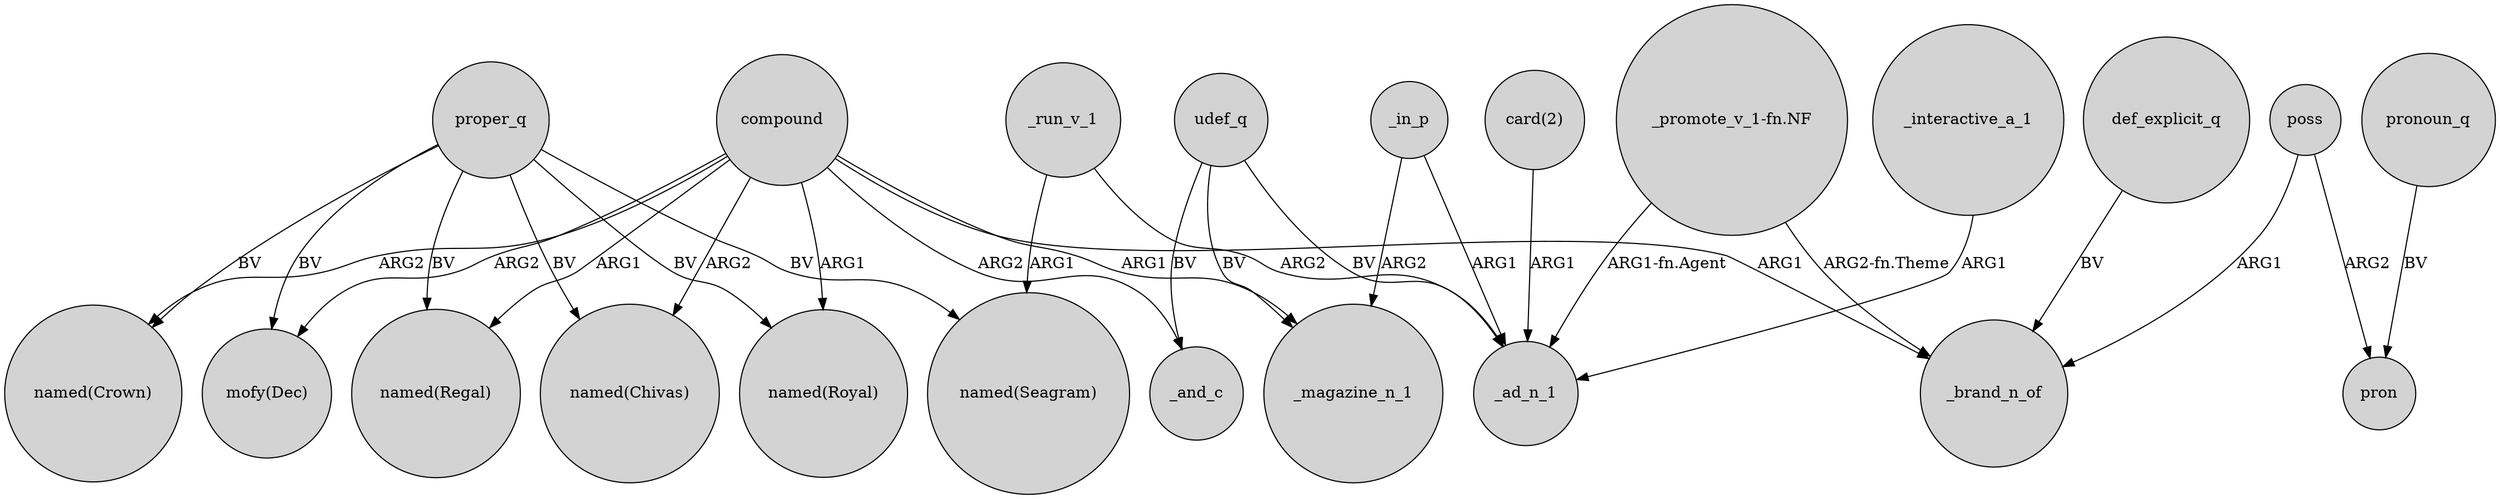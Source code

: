digraph {
	node [shape=circle style=filled]
	compound -> "named(Royal)" [label=ARG1]
	_run_v_1 -> _ad_n_1 [label=ARG2]
	poss -> pron [label=ARG2]
	proper_q -> "named(Regal)" [label=BV]
	proper_q -> "named(Royal)" [label=BV]
	"card(2)" -> _ad_n_1 [label=ARG1]
	proper_q -> "mofy(Dec)" [label=BV]
	compound -> _brand_n_of [label=ARG1]
	proper_q -> "named(Crown)" [label=BV]
	_in_p -> _ad_n_1 [label=ARG1]
	compound -> "named(Chivas)" [label=ARG2]
	udef_q -> _magazine_n_1 [label=BV]
	pronoun_q -> pron [label=BV]
	_run_v_1 -> "named(Seagram)" [label=ARG1]
	compound -> _and_c [label=ARG2]
	proper_q -> "named(Chivas)" [label=BV]
	compound -> "named(Regal)" [label=ARG1]
	def_explicit_q -> _brand_n_of [label=BV]
	udef_q -> _ad_n_1 [label=BV]
	_in_p -> _magazine_n_1 [label=ARG2]
	compound -> _magazine_n_1 [label=ARG1]
	proper_q -> "named(Seagram)" [label=BV]
	_interactive_a_1 -> _ad_n_1 [label=ARG1]
	udef_q -> _and_c [label=BV]
	compound -> "named(Crown)" [label=ARG2]
	poss -> _brand_n_of [label=ARG1]
	"_promote_v_1-fn.NF" -> _brand_n_of [label="ARG2-fn.Theme"]
	compound -> "mofy(Dec)" [label=ARG2]
	"_promote_v_1-fn.NF" -> _ad_n_1 [label="ARG1-fn.Agent"]
}
